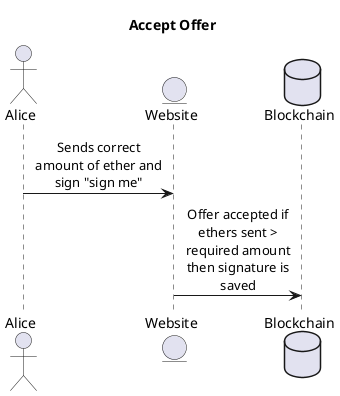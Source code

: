 @startuml acceptOffer
title **Accept Offer**
skinparam sequenceMessageAlign center
skinparam maxMessageSize 130
actor Alice
entity Website
database Blockchain

Alice -> Website: Sends correct amount of ether and sign "sign me"
Website -> Blockchain: Offer accepted if ethers sent > required amount then signature is saved

@enduml